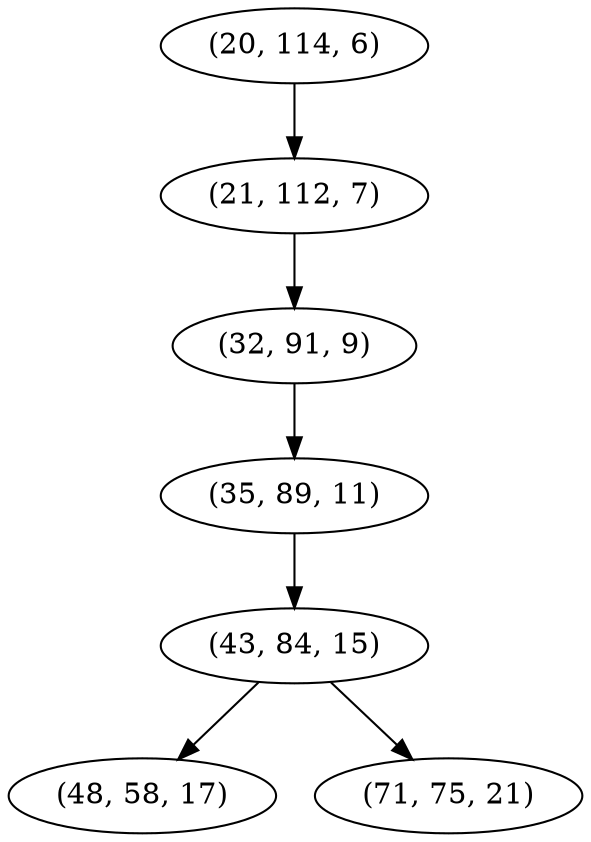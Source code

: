 digraph tree {
    "(20, 114, 6)";
    "(21, 112, 7)";
    "(32, 91, 9)";
    "(35, 89, 11)";
    "(43, 84, 15)";
    "(48, 58, 17)";
    "(71, 75, 21)";
    "(20, 114, 6)" -> "(21, 112, 7)";
    "(21, 112, 7)" -> "(32, 91, 9)";
    "(32, 91, 9)" -> "(35, 89, 11)";
    "(35, 89, 11)" -> "(43, 84, 15)";
    "(43, 84, 15)" -> "(48, 58, 17)";
    "(43, 84, 15)" -> "(71, 75, 21)";
}
